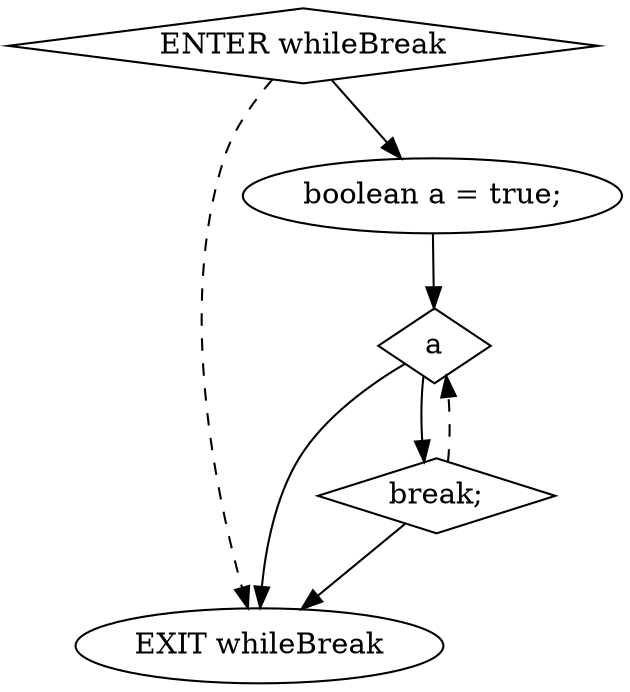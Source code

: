 digraph G {
  0 [ shape="diamond" label="ENTER whileBreak" ];
  1 [ label="EXIT whileBreak" ];
  2 [ label="boolean a = true;" ];
  3 [ shape="diamond" label="a" ];
  4 [ shape="diamond" label="break;" ];
  0 -> 2 [ ];
  2 -> 3 [ ];
  3 -> 4 [ ];
  4 -> 3 [ style="dashed" ];
  3 -> 1 [ ];
  4 -> 1 [ ];
  0 -> 1 [ style="dashed" ];
}
